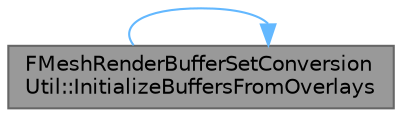digraph "FMeshRenderBufferSetConversionUtil::InitializeBuffersFromOverlays"
{
 // INTERACTIVE_SVG=YES
 // LATEX_PDF_SIZE
  bgcolor="transparent";
  edge [fontname=Helvetica,fontsize=10,labelfontname=Helvetica,labelfontsize=10];
  node [fontname=Helvetica,fontsize=10,shape=box,height=0.2,width=0.4];
  rankdir="RL";
  Node1 [id="Node000001",label="FMeshRenderBufferSetConversion\lUtil::InitializeBuffersFromOverlays",height=0.2,width=0.4,color="gray40", fillcolor="grey60", style="filled", fontcolor="black",tooltip="Initialize rendering buffers from given attribute overlays."];
  Node1 -> Node1 [id="edge1_Node000001_Node000001",dir="back",color="steelblue1",style="solid",tooltip=" "];
}
